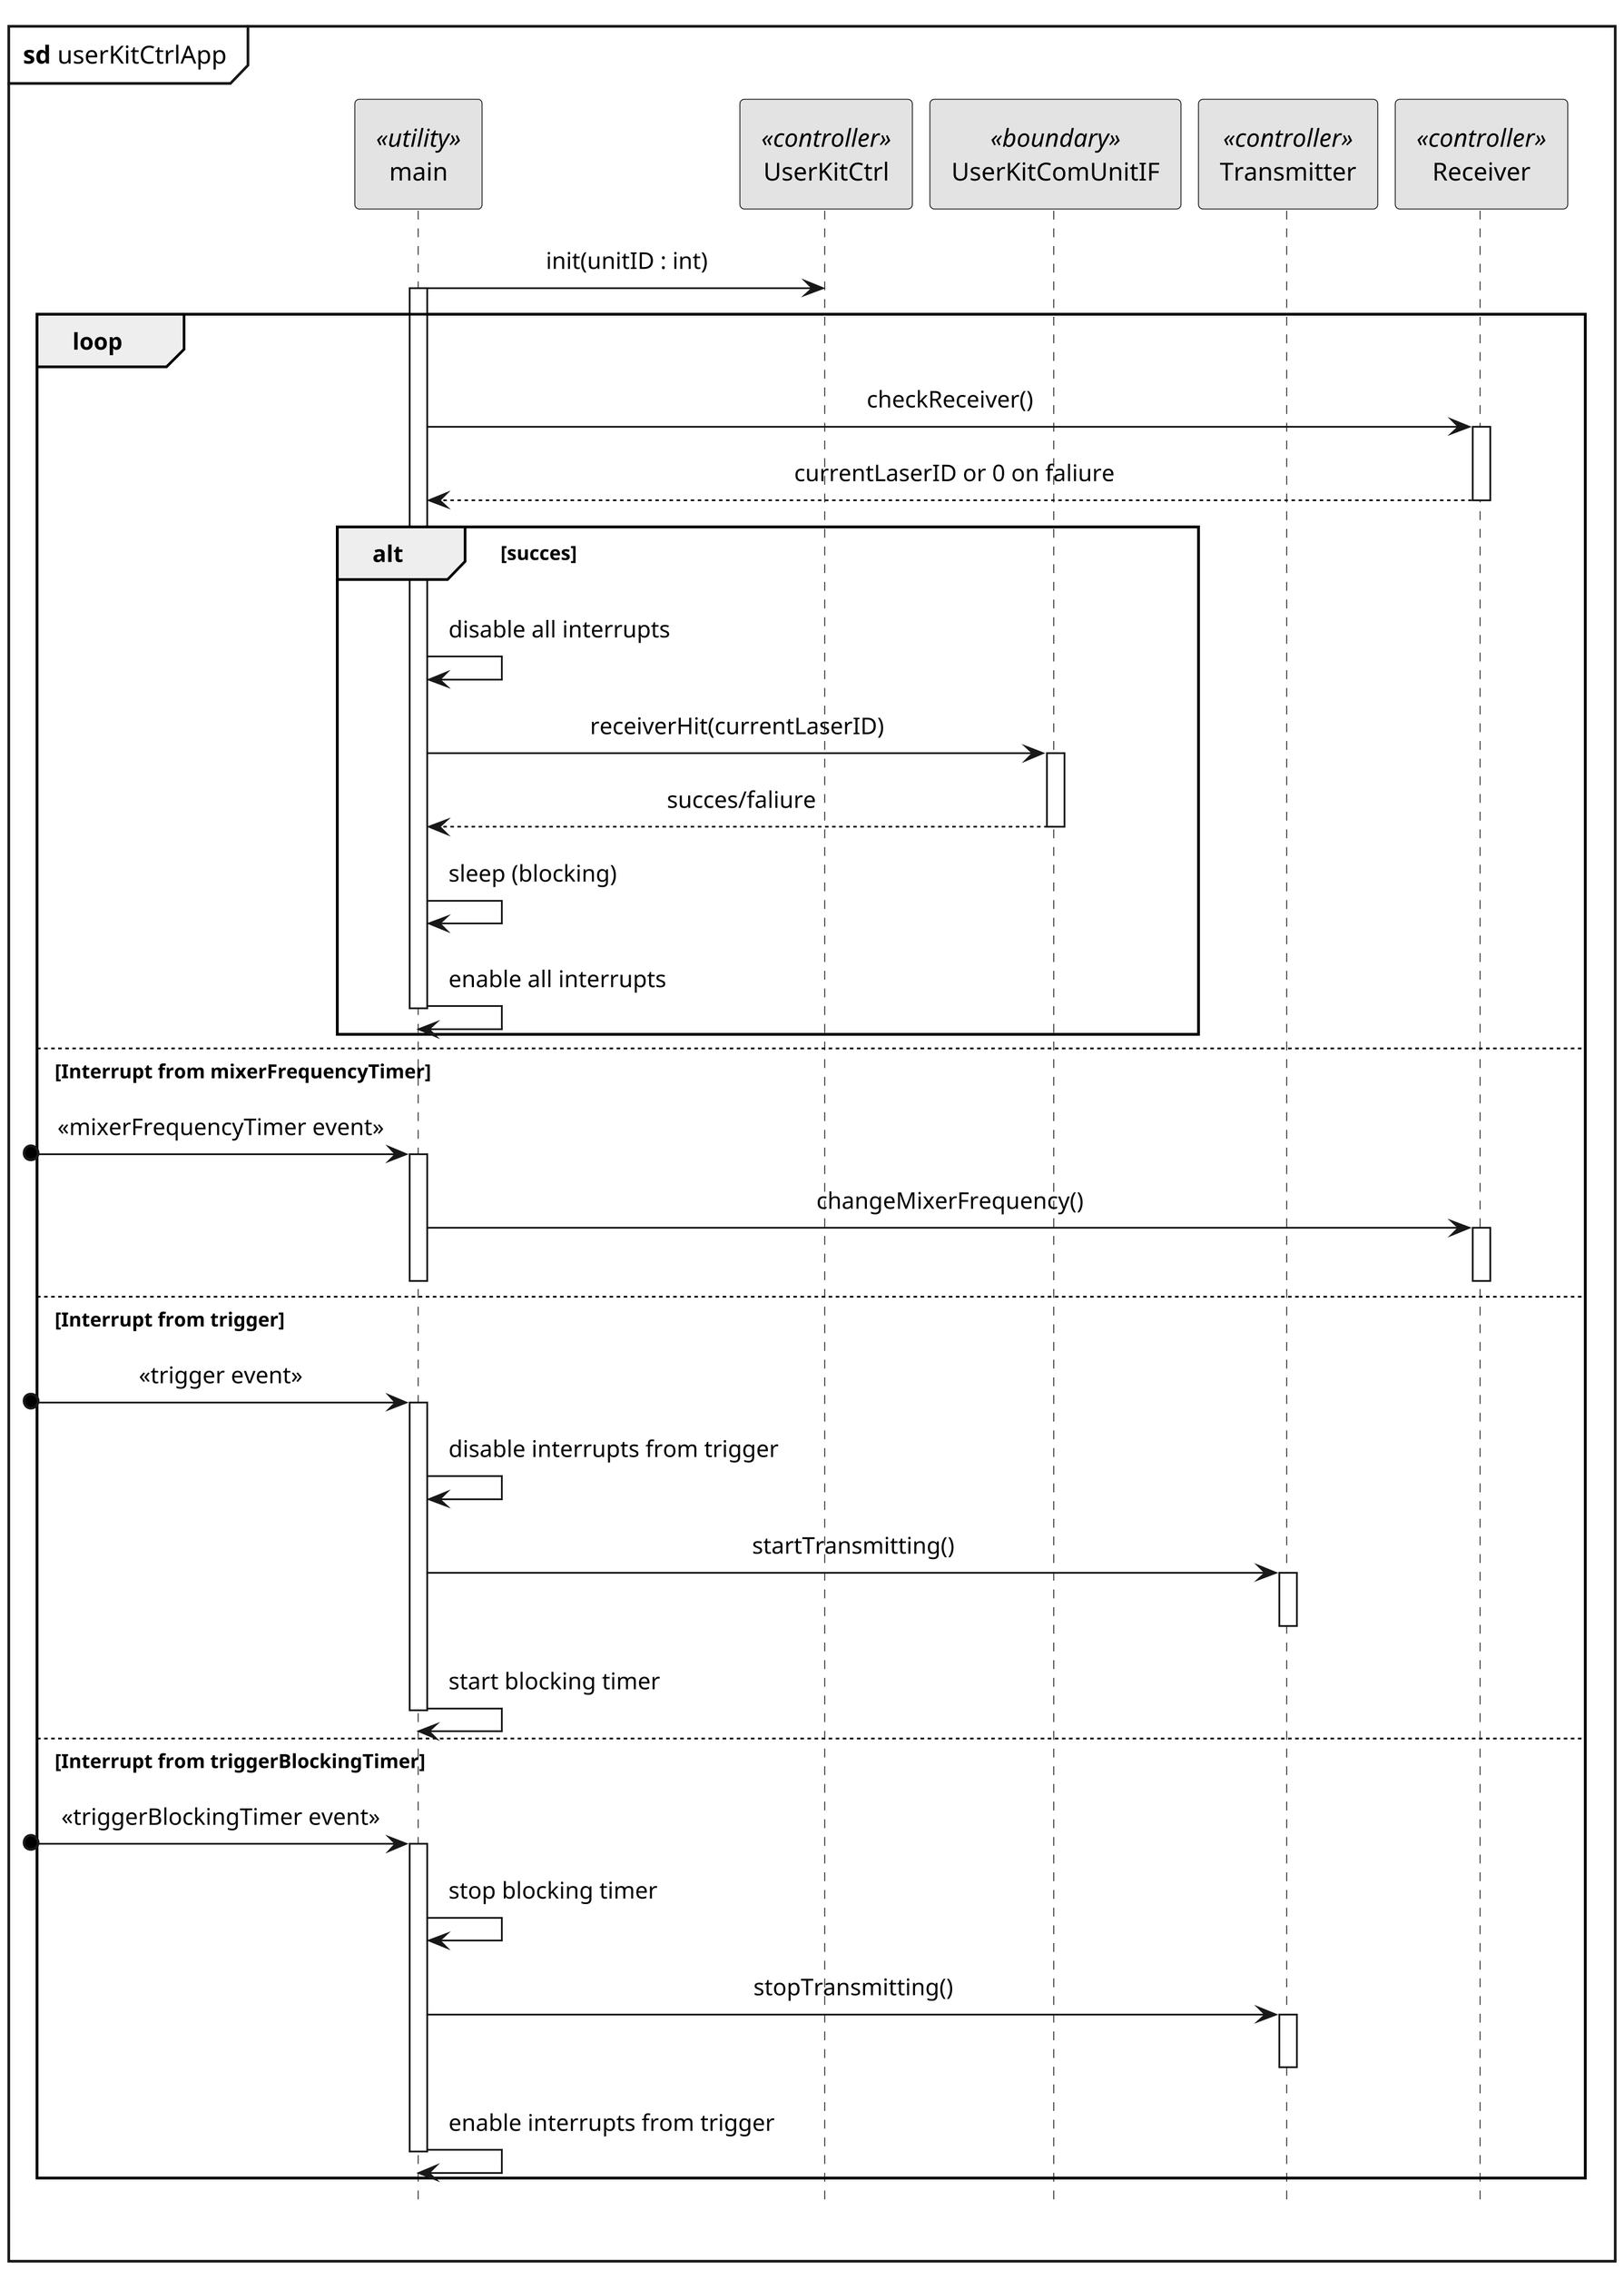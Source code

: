 @startuml userKitCtrlApp_sd

hide footbox

skinparam {
    monochrome true
    dpi 300
    padding 5
    sequenceMessageAlign center
    packageStyle frame
    shadowing false
    'backgroundColor transparent
}

mainframe **sd** userKitCtrlApp

participant main <<utility>>
participant UserKitCtrl <<controller>>
participant UserKitComUnitIF <<boundary>>
participant Transmitter <<controller>>
participant Receiver <<controller>>

main -> UserKitCtrl: init(unitID : int)

loop
    activate main
    main -> Receiver++: checkReceiver()
    return currentLaserID or 0 on faliure

    alt succes
        main -> main: disable all interrupts
        main -> UserKitComUnitIF++: receiverHit(currentLaserID)
        return succes/faliure
        main -> main: sleep (blocking)
        main -> main: enable all interrupts
        deactivate main
    end

    else Interrupt from mixerFrequencyTimer
    [o-> main: <<mixerFrequencyTimer event>>
    activate main
    main -> Receiver++: changeMixerFrequency()
    deactivate main
    deactivate Receiver

    else Interrupt from trigger
    [o-> main: <<trigger event>>
    activate main
    main -> main: disable interrupts from trigger
    main -> Transmitter++: startTransmitting()
    deactivate Transmitter
    main -> main: start blocking timer
    deactivate main

    else Interrupt from triggerBlockingTimer
    [o-> main: <<triggerBlockingTimer event>>
    activate main

    main -> main: stop blocking timer
    main -> Transmitter++: stopTransmitting()
    deactivate Transmitter
    main -> main: enable interrupts from trigger
    deactivate main

end


@enduml